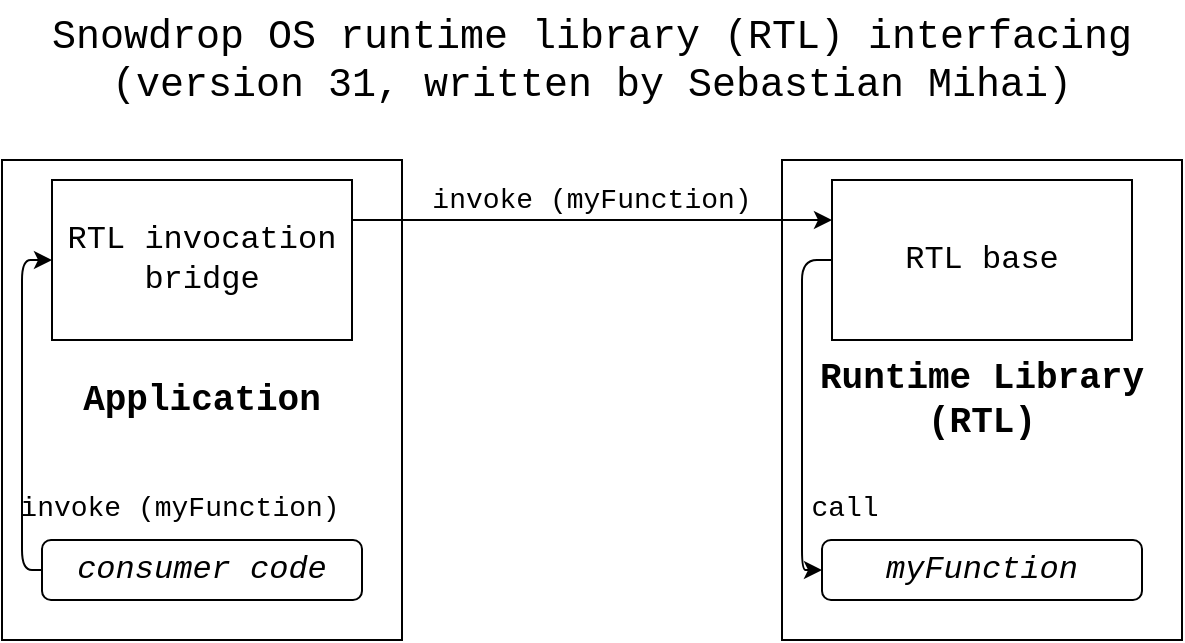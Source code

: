 <mxfile version="14.1.8" type="device"><diagram id="wwZxNfUAneBd3BxKRqrQ" name="Page-1"><mxGraphModel dx="1422" dy="763" grid="1" gridSize="10" guides="1" tooltips="1" connect="1" arrows="1" fold="1" page="1" pageScale="1" pageWidth="850" pageHeight="1100" math="0" shadow="0"><root><mxCell id="0"/><mxCell id="1" parent="0"/><mxCell id="Zu3R2HfTaF1NrGVrvkFU-2" value="&lt;b&gt;Application&lt;/b&gt;" style="rounded=0;whiteSpace=wrap;html=1;fontSize=18;fontFamily=Courier New;" vertex="1" parent="1"><mxGeometry x="100" y="180" width="200" height="240" as="geometry"/></mxCell><mxCell id="Zu3R2HfTaF1NrGVrvkFU-3" value="&lt;div style=&quot;font-size: 16px;&quot;&gt;RTL invocation&lt;/div&gt;&lt;div style=&quot;font-size: 16px;&quot;&gt;bridge&lt;br style=&quot;font-size: 16px;&quot;&gt;&lt;/div&gt;" style="rounded=0;whiteSpace=wrap;html=1;fontSize=16;fontFamily=Courier New;" vertex="1" parent="1"><mxGeometry x="125" y="190" width="150" height="80" as="geometry"/></mxCell><mxCell id="Zu3R2HfTaF1NrGVrvkFU-6" value="consumer code" style="rounded=1;whiteSpace=wrap;html=1;fontSize=16;fontStyle=2;fontFamily=Courier New;" vertex="1" parent="1"><mxGeometry x="120" y="370" width="160" height="30" as="geometry"/></mxCell><mxCell id="Zu3R2HfTaF1NrGVrvkFU-8" value="" style="endArrow=classic;html=1;fontSize=18;exitX=0;exitY=0.5;exitDx=0;exitDy=0;entryX=0;entryY=0.5;entryDx=0;entryDy=0;fontFamily=Courier New;" edge="1" parent="1" source="Zu3R2HfTaF1NrGVrvkFU-6" target="Zu3R2HfTaF1NrGVrvkFU-3"><mxGeometry width="50" height="50" relative="1" as="geometry"><mxPoint x="390" y="550" as="sourcePoint"/><mxPoint x="450" y="360" as="targetPoint"/><Array as="points"><mxPoint x="110" y="385"/><mxPoint x="110" y="230"/></Array></mxGeometry></mxCell><mxCell id="Zu3R2HfTaF1NrGVrvkFU-9" value="&lt;div&gt;&lt;b&gt;Runtime Library&lt;/b&gt;&lt;/div&gt;&lt;div&gt;&lt;b&gt;(RTL)&lt;/b&gt;&lt;/div&gt;" style="rounded=0;whiteSpace=wrap;html=1;fontSize=18;fontFamily=Courier New;" vertex="1" parent="1"><mxGeometry x="490" y="180" width="200" height="240" as="geometry"/></mxCell><mxCell id="Zu3R2HfTaF1NrGVrvkFU-10" value="RTL base" style="rounded=0;whiteSpace=wrap;html=1;fontSize=16;fontFamily=Courier New;" vertex="1" parent="1"><mxGeometry x="515" y="190" width="150" height="80" as="geometry"/></mxCell><mxCell id="Zu3R2HfTaF1NrGVrvkFU-11" value="myFunction" style="rounded=1;whiteSpace=wrap;html=1;fontSize=16;fontStyle=2;fontFamily=Courier New;" vertex="1" parent="1"><mxGeometry x="510" y="370" width="160" height="30" as="geometry"/></mxCell><mxCell id="Zu3R2HfTaF1NrGVrvkFU-12" value="" style="endArrow=none;html=1;fontSize=18;exitX=0;exitY=0.5;exitDx=0;exitDy=0;entryX=0;entryY=0.5;entryDx=0;entryDy=0;startArrow=classic;startFill=1;endFill=0;fontFamily=Courier New;" edge="1" parent="1" source="Zu3R2HfTaF1NrGVrvkFU-11" target="Zu3R2HfTaF1NrGVrvkFU-10"><mxGeometry width="50" height="50" relative="1" as="geometry"><mxPoint x="780" y="550" as="sourcePoint"/><mxPoint x="840" y="360" as="targetPoint"/><Array as="points"><mxPoint x="500" y="385"/><mxPoint x="500" y="230"/></Array></mxGeometry></mxCell><mxCell id="Zu3R2HfTaF1NrGVrvkFU-13" value="invoke (myFunction)" style="text;html=1;strokeColor=none;fillColor=none;align=center;verticalAlign=middle;whiteSpace=wrap;rounded=0;fontSize=14;fontFamily=Courier New;" vertex="1" parent="1"><mxGeometry x="104" y="344" width="170" height="20" as="geometry"/></mxCell><mxCell id="Zu3R2HfTaF1NrGVrvkFU-14" value="" style="endArrow=classic;html=1;fontSize=14;exitX=1;exitY=0.25;exitDx=0;exitDy=0;entryX=0;entryY=0.25;entryDx=0;entryDy=0;fontFamily=Courier New;" edge="1" parent="1" source="Zu3R2HfTaF1NrGVrvkFU-3" target="Zu3R2HfTaF1NrGVrvkFU-10"><mxGeometry width="50" height="50" relative="1" as="geometry"><mxPoint x="390" y="350" as="sourcePoint"/><mxPoint x="450" y="360" as="targetPoint"/></mxGeometry></mxCell><mxCell id="Zu3R2HfTaF1NrGVrvkFU-15" value="invoke (myFunction)" style="text;html=1;strokeColor=none;fillColor=none;align=center;verticalAlign=middle;whiteSpace=wrap;rounded=0;fontSize=14;fontFamily=Courier New;" vertex="1" parent="1"><mxGeometry x="310" y="190" width="170" height="20" as="geometry"/></mxCell><mxCell id="Zu3R2HfTaF1NrGVrvkFU-16" value="call" style="text;html=1;strokeColor=none;fillColor=none;align=center;verticalAlign=middle;whiteSpace=wrap;rounded=0;fontSize=14;fontFamily=Courier New;" vertex="1" parent="1"><mxGeometry x="500" y="344" width="43" height="20" as="geometry"/></mxCell><mxCell id="Zu3R2HfTaF1NrGVrvkFU-17" value="&lt;div&gt;Snowdrop OS runtime library (RTL) interfacing&lt;/div&gt;(version 31, written by Sebastian Mihai)" style="text;html=1;strokeColor=none;fillColor=none;align=center;verticalAlign=middle;whiteSpace=wrap;rounded=0;fontSize=20;fontFamily=Courier New;" vertex="1" parent="1"><mxGeometry x="100" y="100" width="590" height="60" as="geometry"/></mxCell></root></mxGraphModel></diagram></mxfile>